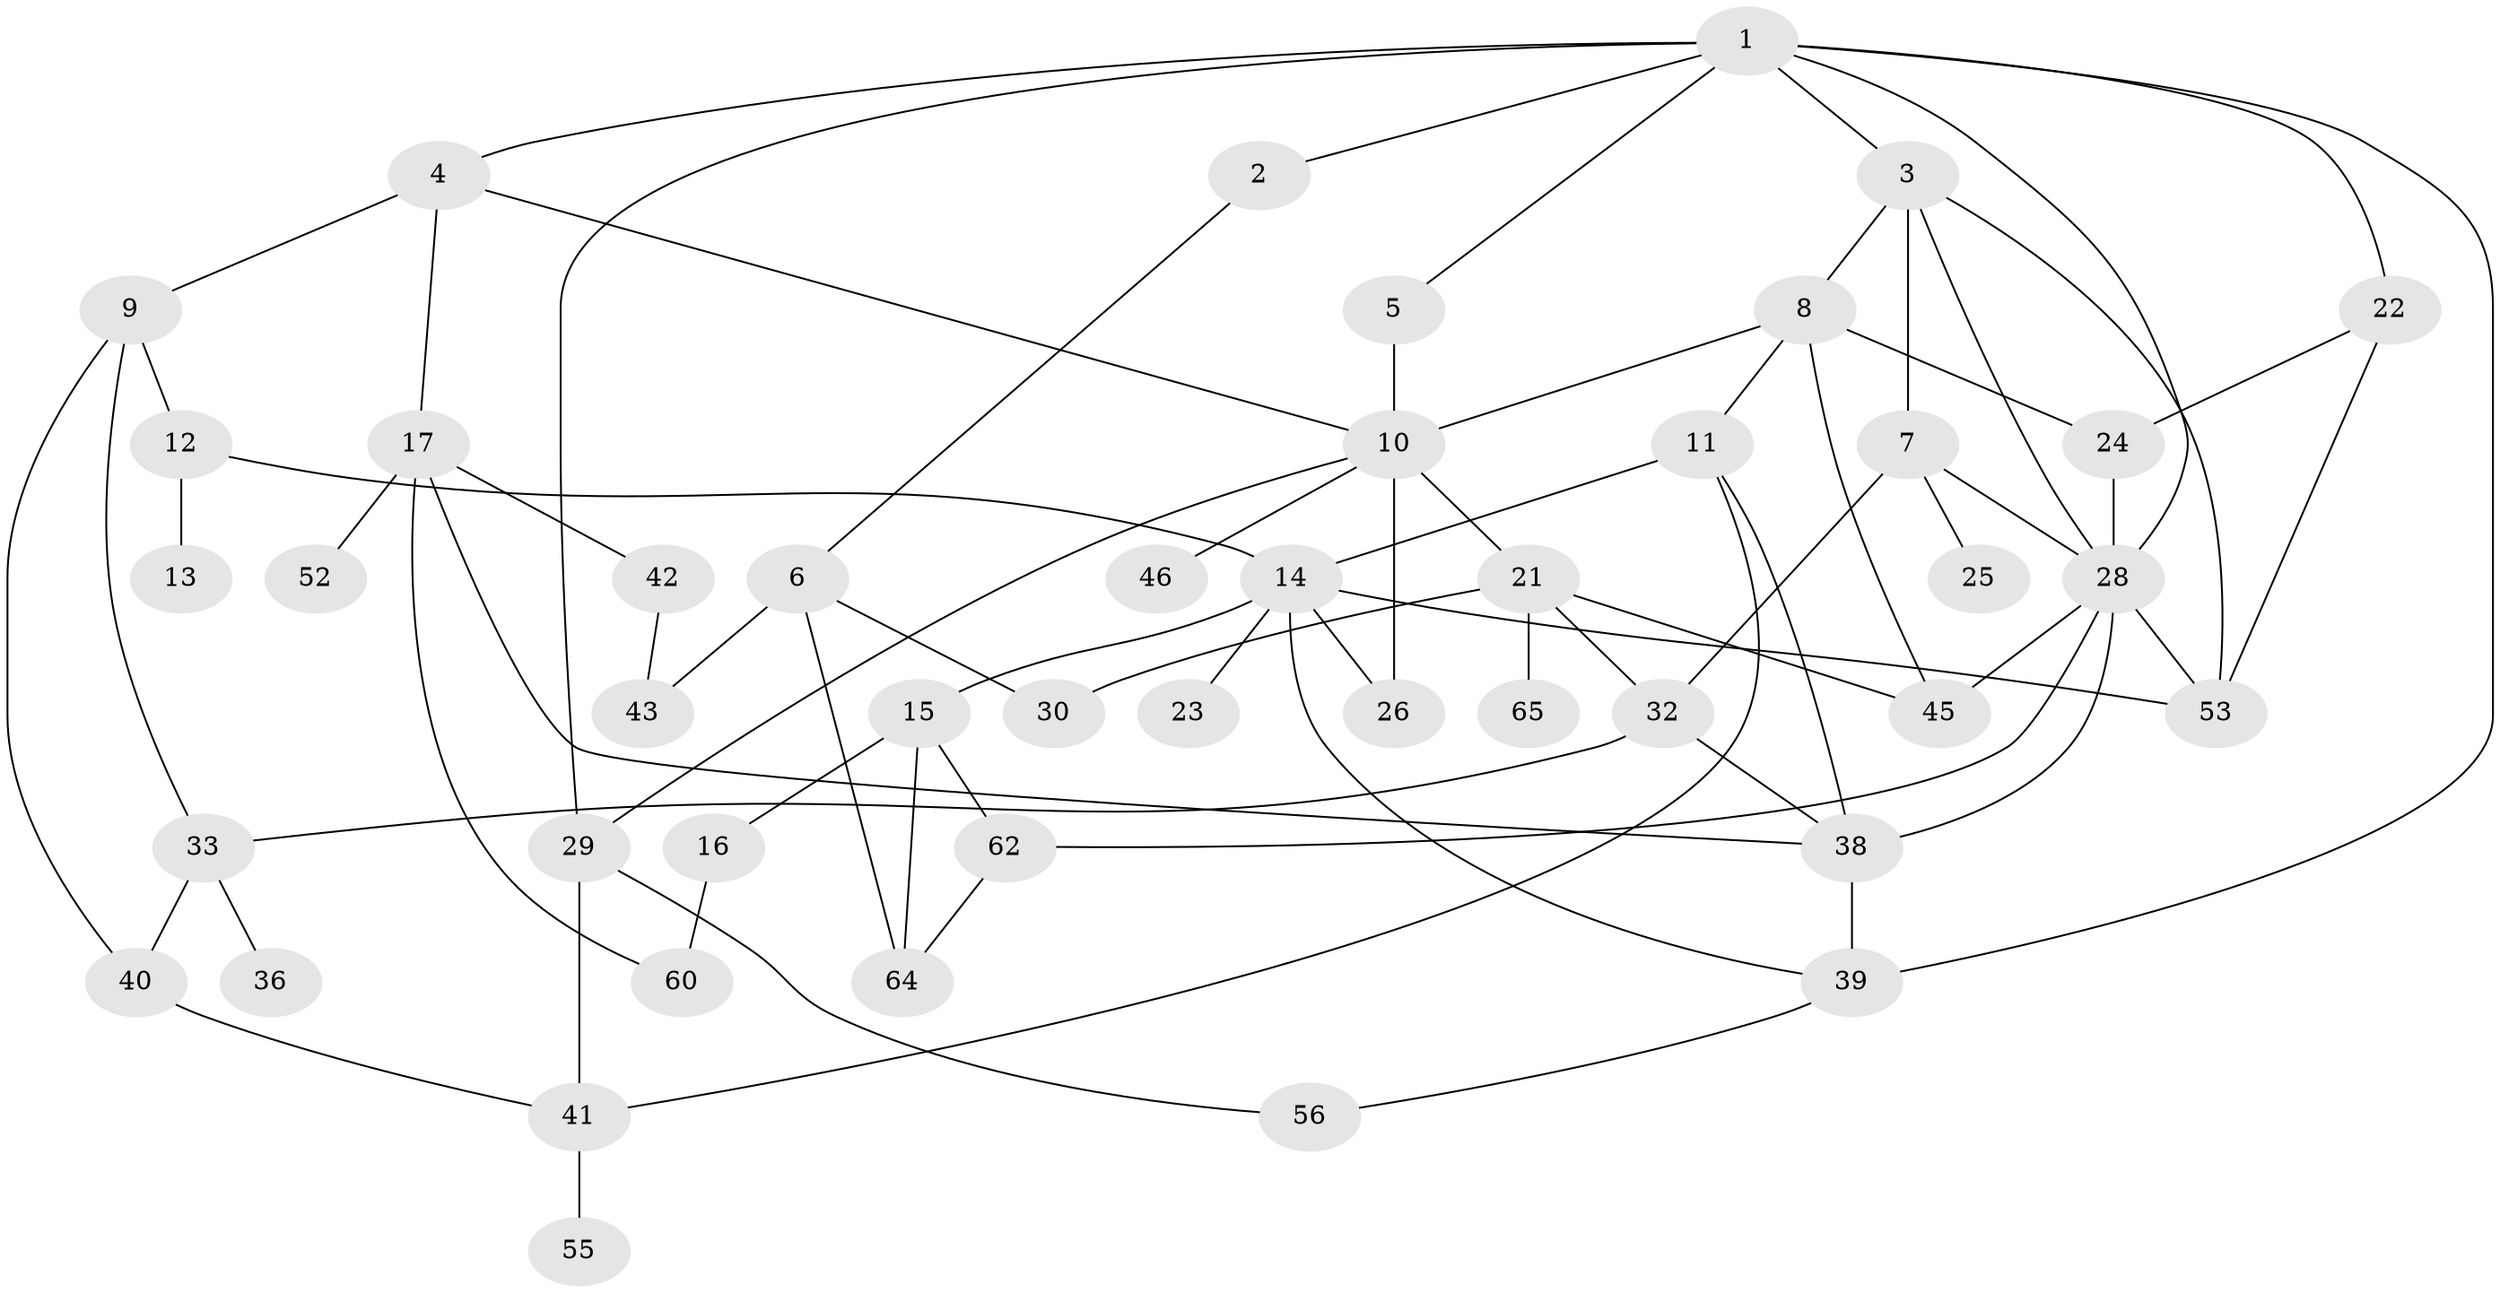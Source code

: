 // original degree distribution, {8: 0.015384615384615385, 2: 0.27692307692307694, 5: 0.07692307692307693, 4: 0.18461538461538463, 3: 0.27692307692307694, 6: 0.03076923076923077, 1: 0.13846153846153847}
// Generated by graph-tools (version 1.1) at 2025/17/03/04/25 18:17:09]
// undirected, 45 vertices, 75 edges
graph export_dot {
graph [start="1"]
  node [color=gray90,style=filled];
  1;
  2;
  3;
  4;
  5 [super="+44+57"];
  6;
  7 [super="+18"];
  8;
  9;
  10 [super="+61+54"];
  11;
  12 [super="+50"];
  13;
  14 [super="+19"];
  15 [super="+49"];
  16;
  17;
  21;
  22 [super="+27"];
  23;
  24 [super="+35"];
  25;
  26 [super="+63"];
  28 [super="+37+34"];
  29 [super="+59"];
  30 [super="+31"];
  32;
  33 [super="+58"];
  36;
  38 [super="+48"];
  39;
  40;
  41;
  42;
  43;
  45 [super="+47"];
  46;
  52;
  53;
  55;
  56;
  60;
  62;
  64;
  65;
  1 -- 2;
  1 -- 3;
  1 -- 4;
  1 -- 5;
  1 -- 22;
  1 -- 29;
  1 -- 39;
  1 -- 28;
  2 -- 6;
  3 -- 7;
  3 -- 8;
  3 -- 53;
  3 -- 28;
  4 -- 9;
  4 -- 10;
  4 -- 17;
  5 -- 10 [weight=2];
  6 -- 43;
  6 -- 64;
  6 -- 30;
  7 -- 25;
  7 -- 32;
  7 -- 28;
  8 -- 11;
  8 -- 24;
  8 -- 45;
  8 -- 10;
  9 -- 12;
  9 -- 40;
  9 -- 33;
  10 -- 21;
  10 -- 46;
  10 -- 29;
  10 -- 26;
  11 -- 41;
  11 -- 38;
  11 -- 14;
  12 -- 13;
  12 -- 14;
  14 -- 15;
  14 -- 23;
  14 -- 39;
  14 -- 53;
  14 -- 26;
  15 -- 16;
  15 -- 64;
  15 -- 62;
  16 -- 60;
  17 -- 38;
  17 -- 42;
  17 -- 52;
  17 -- 60;
  21 -- 30;
  21 -- 65;
  21 -- 32;
  21 -- 45;
  22 -- 24;
  22 -- 53;
  24 -- 28;
  28 -- 38;
  28 -- 53;
  28 -- 45;
  28 -- 62;
  29 -- 56;
  29 -- 41;
  32 -- 33;
  32 -- 38;
  33 -- 36;
  33 -- 40;
  38 -- 39;
  39 -- 56;
  40 -- 41;
  41 -- 55;
  42 -- 43;
  62 -- 64;
}
